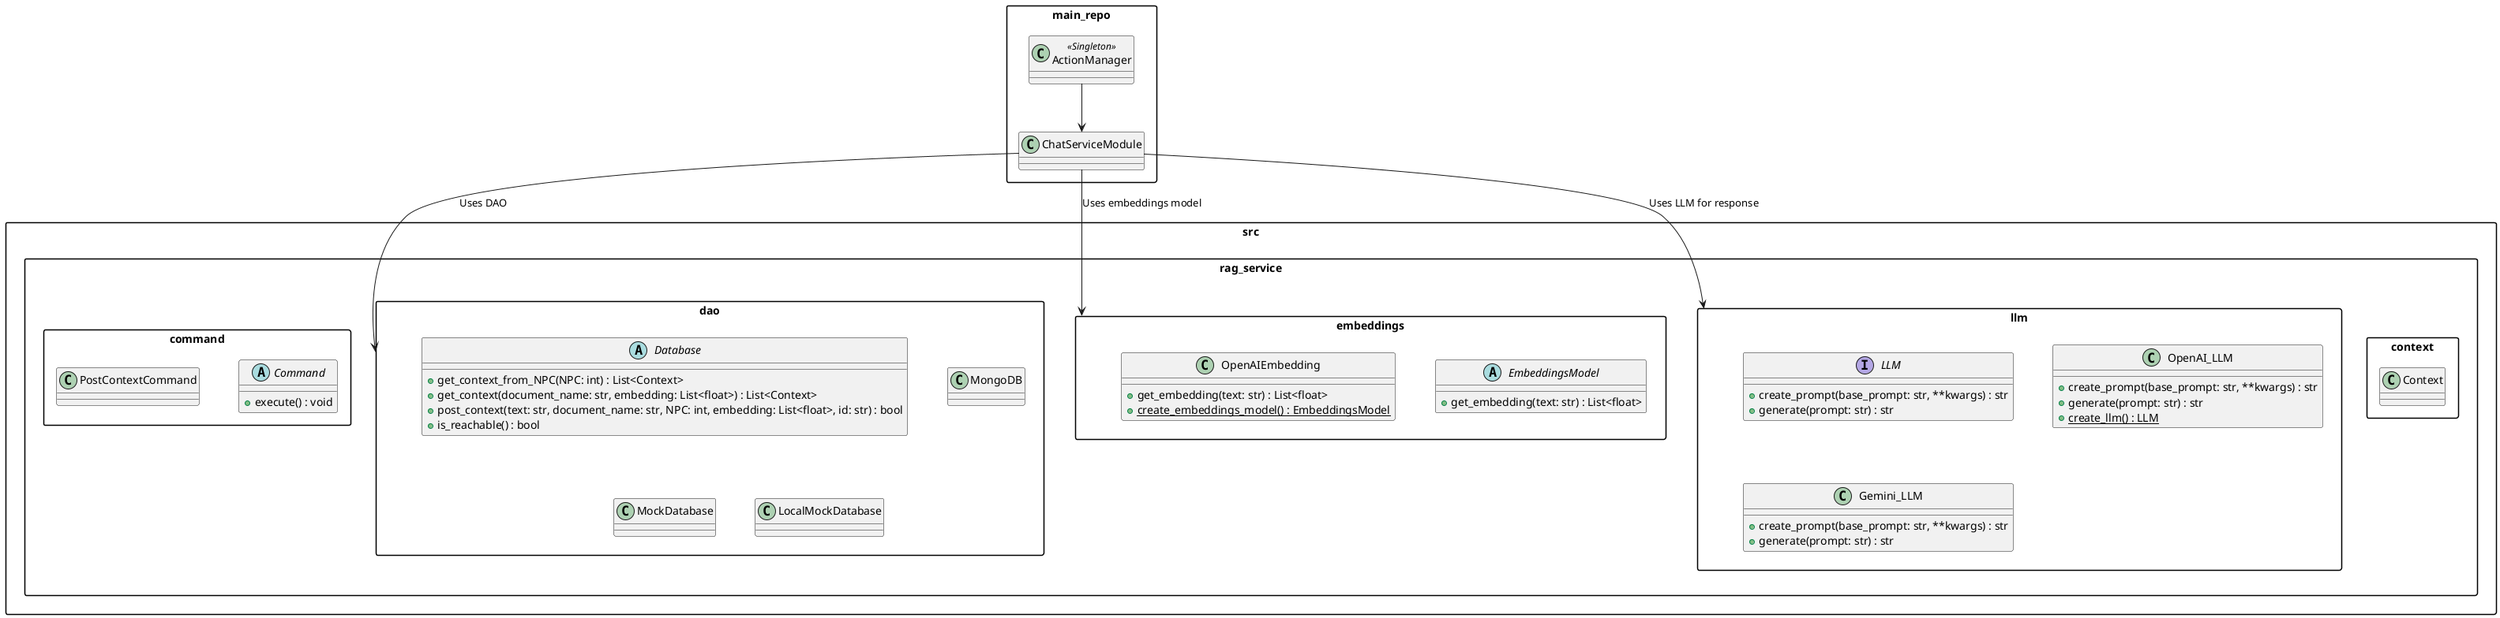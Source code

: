 @startuml DevelopmentView
skinparam packageStyle rectangle
skinparam packageLayout vertical
skinparam nodesep 50

package "src.rag_service.context" {
  class Context
}

package "src.rag_service.dao" {
  abstract class Database {
    +get_context_from_NPC(NPC: int) : List<Context>
    +get_context(document_name: str, embedding: List<float>) : List<Context>
    +post_context(text: str, document_name: str, NPC: int, embedding: List<float>, id: str) : bool
    +is_reachable() : bool
  }
  class MongoDB
  class MockDatabase
  class LocalMockDatabase
}

package "src.rag_service.embeddings" {
  abstract class EmbeddingsModel {
    +get_embedding(text: str) : List<float>
  }
  class OpenAIEmbedding {
    +get_embedding(text: str) : List<float>
    {static} +create_embeddings_model() : EmbeddingsModel
  }
}

package "src.rag_service.llm" {
  interface LLM {
    +create_prompt(base_prompt: str, **kwargs) : str
    +generate(prompt: str) : str
  }
  class OpenAI_LLM {
    +create_prompt(base_prompt: str, **kwargs) : str
    +generate(prompt: str) : str
    {static} +create_llm() : LLM
  }
  class Gemini_LLM {
    +create_prompt(base_prompt: str, **kwargs) : str
    +generate(prompt: str) : str
  }
}

package "src.rag_service.command" {
  abstract class Command {
    +execute() : void
  }
  class PostContextCommand
}

package "main_repo" {
  class ActionManager <<Singleton>>
  class ChatServiceModule
}

ActionManager --> ChatServiceModule
ChatServiceModule --> "src.rag_service.dao::Database" : Uses DAO
ChatServiceModule --> "src.rag_service.embeddings::EmbeddingsModel" : Uses embeddings model
ChatServiceModule --> "src.rag_service.llm::LLM" : Uses LLM for response

@enduml
